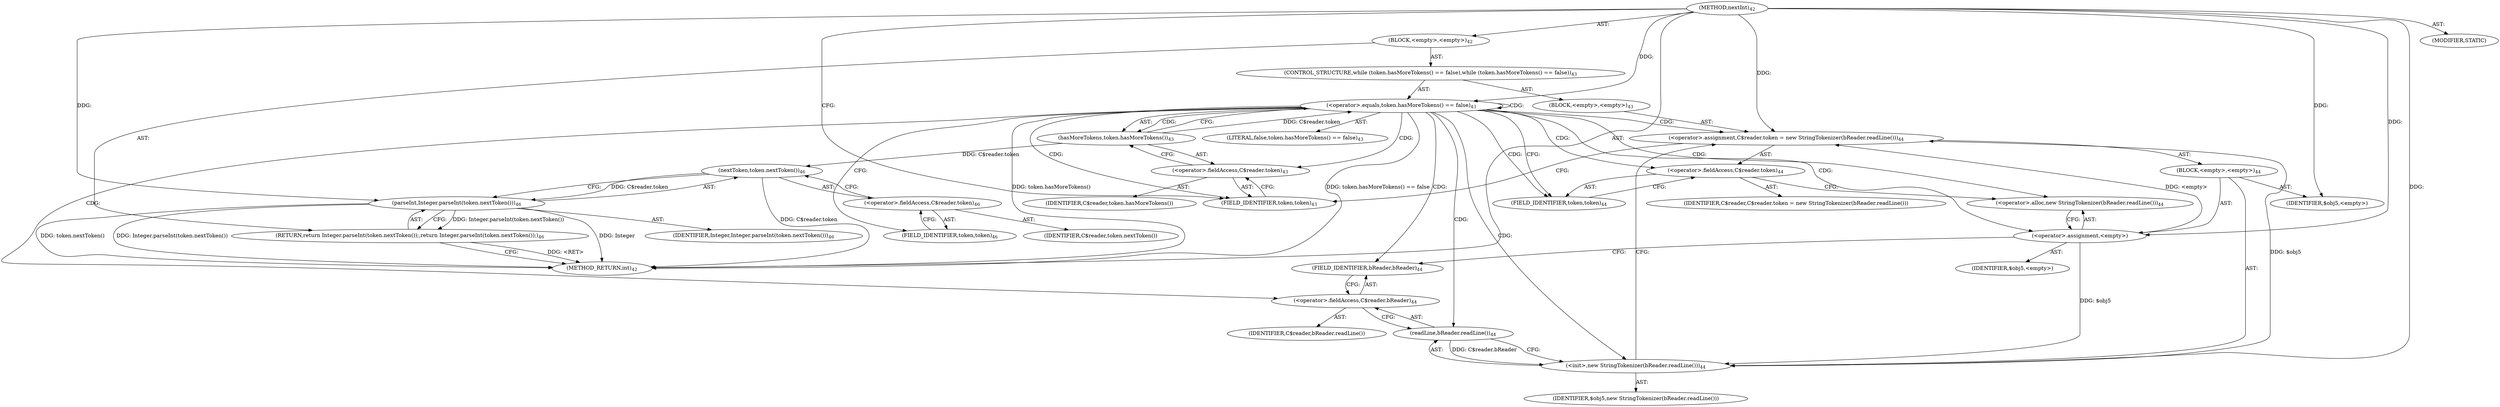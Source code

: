 digraph "nextInt" {  
"251" [label = <(METHOD,nextInt)<SUB>42</SUB>> ]
"252" [label = <(BLOCK,&lt;empty&gt;,&lt;empty&gt;)<SUB>42</SUB>> ]
"253" [label = <(CONTROL_STRUCTURE,while (token.hasMoreTokens() == false),while (token.hasMoreTokens() == false))<SUB>43</SUB>> ]
"254" [label = <(&lt;operator&gt;.equals,token.hasMoreTokens() == false)<SUB>43</SUB>> ]
"255" [label = <(hasMoreTokens,token.hasMoreTokens())<SUB>43</SUB>> ]
"256" [label = <(&lt;operator&gt;.fieldAccess,C$reader.token)<SUB>43</SUB>> ]
"257" [label = <(IDENTIFIER,C$reader,token.hasMoreTokens())> ]
"258" [label = <(FIELD_IDENTIFIER,token,token)<SUB>43</SUB>> ]
"259" [label = <(LITERAL,false,token.hasMoreTokens() == false)<SUB>43</SUB>> ]
"260" [label = <(BLOCK,&lt;empty&gt;,&lt;empty&gt;)<SUB>43</SUB>> ]
"261" [label = <(&lt;operator&gt;.assignment,C$reader.token = new StringTokenizer(bReader.readLine()))<SUB>44</SUB>> ]
"262" [label = <(&lt;operator&gt;.fieldAccess,C$reader.token)<SUB>44</SUB>> ]
"263" [label = <(IDENTIFIER,C$reader,C$reader.token = new StringTokenizer(bReader.readLine()))> ]
"264" [label = <(FIELD_IDENTIFIER,token,token)<SUB>44</SUB>> ]
"265" [label = <(BLOCK,&lt;empty&gt;,&lt;empty&gt;)<SUB>44</SUB>> ]
"266" [label = <(&lt;operator&gt;.assignment,&lt;empty&gt;)> ]
"267" [label = <(IDENTIFIER,$obj5,&lt;empty&gt;)> ]
"268" [label = <(&lt;operator&gt;.alloc,new StringTokenizer(bReader.readLine()))<SUB>44</SUB>> ]
"269" [label = <(&lt;init&gt;,new StringTokenizer(bReader.readLine()))<SUB>44</SUB>> ]
"270" [label = <(IDENTIFIER,$obj5,new StringTokenizer(bReader.readLine()))> ]
"271" [label = <(readLine,bReader.readLine())<SUB>44</SUB>> ]
"272" [label = <(&lt;operator&gt;.fieldAccess,C$reader.bReader)<SUB>44</SUB>> ]
"273" [label = <(IDENTIFIER,C$reader,bReader.readLine())> ]
"274" [label = <(FIELD_IDENTIFIER,bReader,bReader)<SUB>44</SUB>> ]
"275" [label = <(IDENTIFIER,$obj5,&lt;empty&gt;)> ]
"276" [label = <(RETURN,return Integer.parseInt(token.nextToken());,return Integer.parseInt(token.nextToken());)<SUB>46</SUB>> ]
"277" [label = <(parseInt,Integer.parseInt(token.nextToken()))<SUB>46</SUB>> ]
"278" [label = <(IDENTIFIER,Integer,Integer.parseInt(token.nextToken()))<SUB>46</SUB>> ]
"279" [label = <(nextToken,token.nextToken())<SUB>46</SUB>> ]
"280" [label = <(&lt;operator&gt;.fieldAccess,C$reader.token)<SUB>46</SUB>> ]
"281" [label = <(IDENTIFIER,C$reader,token.nextToken())> ]
"282" [label = <(FIELD_IDENTIFIER,token,token)<SUB>46</SUB>> ]
"283" [label = <(MODIFIER,STATIC)> ]
"284" [label = <(METHOD_RETURN,int)<SUB>42</SUB>> ]
  "251" -> "252"  [ label = "AST: "] 
  "251" -> "283"  [ label = "AST: "] 
  "251" -> "284"  [ label = "AST: "] 
  "252" -> "253"  [ label = "AST: "] 
  "252" -> "276"  [ label = "AST: "] 
  "253" -> "254"  [ label = "AST: "] 
  "253" -> "260"  [ label = "AST: "] 
  "254" -> "255"  [ label = "AST: "] 
  "254" -> "259"  [ label = "AST: "] 
  "255" -> "256"  [ label = "AST: "] 
  "256" -> "257"  [ label = "AST: "] 
  "256" -> "258"  [ label = "AST: "] 
  "260" -> "261"  [ label = "AST: "] 
  "261" -> "262"  [ label = "AST: "] 
  "261" -> "265"  [ label = "AST: "] 
  "262" -> "263"  [ label = "AST: "] 
  "262" -> "264"  [ label = "AST: "] 
  "265" -> "266"  [ label = "AST: "] 
  "265" -> "269"  [ label = "AST: "] 
  "265" -> "275"  [ label = "AST: "] 
  "266" -> "267"  [ label = "AST: "] 
  "266" -> "268"  [ label = "AST: "] 
  "269" -> "270"  [ label = "AST: "] 
  "269" -> "271"  [ label = "AST: "] 
  "271" -> "272"  [ label = "AST: "] 
  "272" -> "273"  [ label = "AST: "] 
  "272" -> "274"  [ label = "AST: "] 
  "276" -> "277"  [ label = "AST: "] 
  "277" -> "278"  [ label = "AST: "] 
  "277" -> "279"  [ label = "AST: "] 
  "279" -> "280"  [ label = "AST: "] 
  "280" -> "281"  [ label = "AST: "] 
  "280" -> "282"  [ label = "AST: "] 
  "276" -> "284"  [ label = "CFG: "] 
  "254" -> "264"  [ label = "CFG: "] 
  "254" -> "282"  [ label = "CFG: "] 
  "277" -> "276"  [ label = "CFG: "] 
  "255" -> "254"  [ label = "CFG: "] 
  "261" -> "258"  [ label = "CFG: "] 
  "279" -> "277"  [ label = "CFG: "] 
  "256" -> "255"  [ label = "CFG: "] 
  "262" -> "268"  [ label = "CFG: "] 
  "280" -> "279"  [ label = "CFG: "] 
  "258" -> "256"  [ label = "CFG: "] 
  "264" -> "262"  [ label = "CFG: "] 
  "266" -> "274"  [ label = "CFG: "] 
  "269" -> "261"  [ label = "CFG: "] 
  "282" -> "280"  [ label = "CFG: "] 
  "268" -> "266"  [ label = "CFG: "] 
  "271" -> "269"  [ label = "CFG: "] 
  "272" -> "271"  [ label = "CFG: "] 
  "274" -> "272"  [ label = "CFG: "] 
  "251" -> "258"  [ label = "CFG: "] 
  "276" -> "284"  [ label = "DDG: &lt;RET&gt;"] 
  "254" -> "284"  [ label = "DDG: token.hasMoreTokens()"] 
  "254" -> "284"  [ label = "DDG: token.hasMoreTokens() == false"] 
  "277" -> "284"  [ label = "DDG: Integer"] 
  "279" -> "284"  [ label = "DDG: C$reader.token"] 
  "277" -> "284"  [ label = "DDG: token.nextToken()"] 
  "277" -> "284"  [ label = "DDG: Integer.parseInt(token.nextToken())"] 
  "277" -> "276"  [ label = "DDG: Integer.parseInt(token.nextToken())"] 
  "255" -> "254"  [ label = "DDG: C$reader.token"] 
  "251" -> "254"  [ label = "DDG: "] 
  "266" -> "261"  [ label = "DDG: &lt;empty&gt;"] 
  "269" -> "261"  [ label = "DDG: $obj5"] 
  "251" -> "261"  [ label = "DDG: "] 
  "251" -> "277"  [ label = "DDG: "] 
  "279" -> "277"  [ label = "DDG: C$reader.token"] 
  "255" -> "279"  [ label = "DDG: C$reader.token"] 
  "251" -> "266"  [ label = "DDG: "] 
  "251" -> "275"  [ label = "DDG: "] 
  "266" -> "269"  [ label = "DDG: $obj5"] 
  "251" -> "269"  [ label = "DDG: "] 
  "271" -> "269"  [ label = "DDG: C$reader.bReader"] 
  "254" -> "262"  [ label = "CDG: "] 
  "254" -> "264"  [ label = "CDG: "] 
  "254" -> "271"  [ label = "CDG: "] 
  "254" -> "255"  [ label = "CDG: "] 
  "254" -> "258"  [ label = "CDG: "] 
  "254" -> "269"  [ label = "CDG: "] 
  "254" -> "268"  [ label = "CDG: "] 
  "254" -> "272"  [ label = "CDG: "] 
  "254" -> "261"  [ label = "CDG: "] 
  "254" -> "266"  [ label = "CDG: "] 
  "254" -> "274"  [ label = "CDG: "] 
  "254" -> "256"  [ label = "CDG: "] 
  "254" -> "254"  [ label = "CDG: "] 
}
